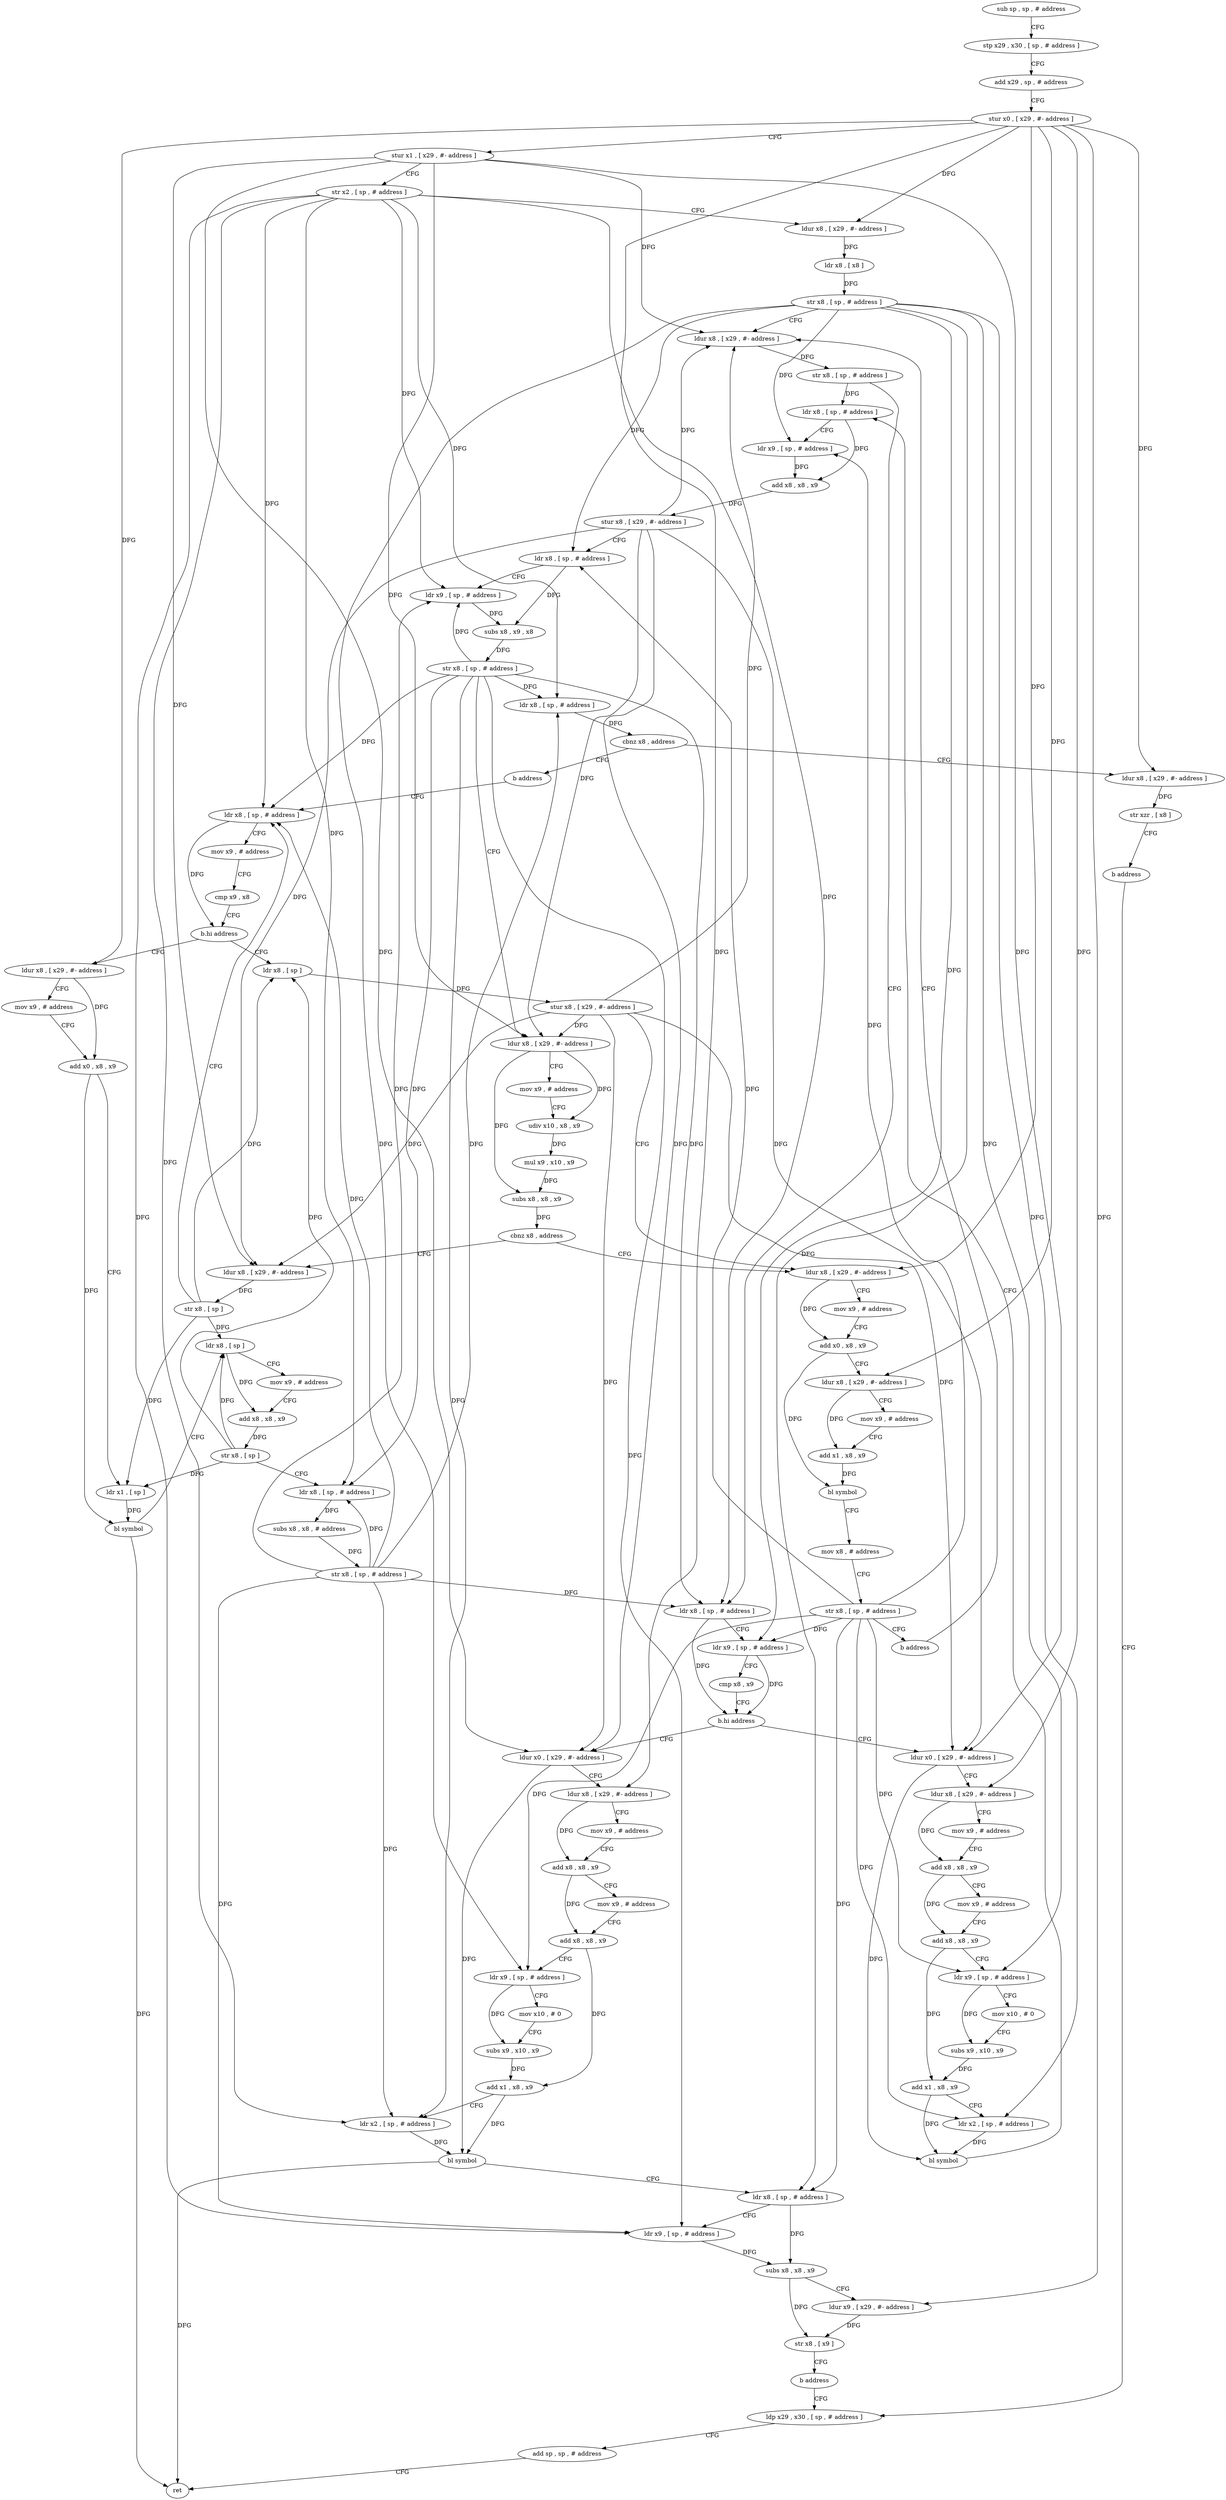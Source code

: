 digraph "func" {
"4237728" [label = "sub sp , sp , # address" ]
"4237732" [label = "stp x29 , x30 , [ sp , # address ]" ]
"4237736" [label = "add x29 , sp , # address" ]
"4237740" [label = "stur x0 , [ x29 , #- address ]" ]
"4237744" [label = "stur x1 , [ x29 , #- address ]" ]
"4237748" [label = "str x2 , [ sp , # address ]" ]
"4237752" [label = "ldur x8 , [ x29 , #- address ]" ]
"4237756" [label = "ldr x8 , [ x8 ]" ]
"4237760" [label = "str x8 , [ sp , # address ]" ]
"4237764" [label = "ldur x8 , [ x29 , #- address ]" ]
"4237860" [label = "ldur x0 , [ x29 , #- address ]" ]
"4237864" [label = "ldur x8 , [ x29 , #- address ]" ]
"4237868" [label = "mov x9 , # address" ]
"4237872" [label = "add x8 , x8 , x9" ]
"4237876" [label = "mov x9 , # address" ]
"4237880" [label = "add x8 , x8 , x9" ]
"4237884" [label = "ldr x9 , [ sp , # address ]" ]
"4237888" [label = "mov x10 , # 0" ]
"4237892" [label = "subs x9 , x10 , x9" ]
"4237896" [label = "add x1 , x8 , x9" ]
"4237900" [label = "ldr x2 , [ sp , # address ]" ]
"4237904" [label = "bl symbol" ]
"4237908" [label = "ldr x8 , [ sp , # address ]" ]
"4237912" [label = "ldr x9 , [ sp , # address ]" ]
"4237916" [label = "add x8 , x8 , x9" ]
"4237920" [label = "stur x8 , [ x29 , #- address ]" ]
"4237924" [label = "ldr x8 , [ sp , # address ]" ]
"4237928" [label = "ldr x9 , [ sp , # address ]" ]
"4237932" [label = "subs x8 , x9 , x8" ]
"4237936" [label = "str x8 , [ sp , # address ]" ]
"4237940" [label = "ldur x8 , [ x29 , #- address ]" ]
"4237944" [label = "mov x9 , # address" ]
"4237948" [label = "udiv x10 , x8 , x9" ]
"4237952" [label = "mul x9 , x10 , x9" ]
"4237956" [label = "subs x8 , x8 , x9" ]
"4237960" [label = "cbnz x8 , address" ]
"4238068" [label = "ldur x8 , [ x29 , #- address ]" ]
"4237964" [label = "ldur x8 , [ x29 , #- address ]" ]
"4237788" [label = "ldur x0 , [ x29 , #- address ]" ]
"4237792" [label = "ldur x8 , [ x29 , #- address ]" ]
"4237796" [label = "mov x9 , # address" ]
"4237800" [label = "add x8 , x8 , x9" ]
"4237804" [label = "mov x9 , # address" ]
"4237808" [label = "add x8 , x8 , x9" ]
"4237812" [label = "ldr x9 , [ sp , # address ]" ]
"4237816" [label = "mov x10 , # 0" ]
"4237820" [label = "subs x9 , x10 , x9" ]
"4237824" [label = "add x1 , x8 , x9" ]
"4237828" [label = "ldr x2 , [ sp , # address ]" ]
"4237832" [label = "bl symbol" ]
"4237836" [label = "ldr x8 , [ sp , # address ]" ]
"4237840" [label = "ldr x9 , [ sp , # address ]" ]
"4237844" [label = "subs x8 , x8 , x9" ]
"4237848" [label = "ldur x9 , [ x29 , #- address ]" ]
"4237852" [label = "str x8 , [ x9 ]" ]
"4237856" [label = "b address" ]
"4238108" [label = "ldp x29 , x30 , [ sp , # address ]" ]
"4238072" [label = "mov x9 , # address" ]
"4238076" [label = "add x0 , x8 , x9" ]
"4238080" [label = "ldur x8 , [ x29 , #- address ]" ]
"4238084" [label = "mov x9 , # address" ]
"4238088" [label = "add x1 , x8 , x9" ]
"4238092" [label = "bl symbol" ]
"4238096" [label = "mov x8 , # address" ]
"4238100" [label = "str x8 , [ sp , # address ]" ]
"4238104" [label = "b address" ]
"4237968" [label = "str x8 , [ sp ]" ]
"4237972" [label = "ldr x8 , [ sp , # address ]" ]
"4238112" [label = "add sp , sp , # address" ]
"4238116" [label = "ret" ]
"4237768" [label = "str x8 , [ sp , # address ]" ]
"4237772" [label = "ldr x8 , [ sp , # address ]" ]
"4237776" [label = "ldr x9 , [ sp , # address ]" ]
"4237780" [label = "cmp x8 , x9" ]
"4237784" [label = "b.hi address" ]
"4238060" [label = "ldr x8 , [ sp ]" ]
"4238064" [label = "stur x8 , [ x29 , #- address ]" ]
"4237988" [label = "ldur x8 , [ x29 , #- address ]" ]
"4237992" [label = "mov x9 , # address" ]
"4237996" [label = "add x0 , x8 , x9" ]
"4238000" [label = "ldr x1 , [ sp ]" ]
"4238004" [label = "bl symbol" ]
"4238008" [label = "ldr x8 , [ sp ]" ]
"4238012" [label = "mov x9 , # address" ]
"4238016" [label = "add x8 , x8 , x9" ]
"4238020" [label = "str x8 , [ sp ]" ]
"4238024" [label = "ldr x8 , [ sp , # address ]" ]
"4238028" [label = "subs x8 , x8 , # address" ]
"4238032" [label = "str x8 , [ sp , # address ]" ]
"4238036" [label = "ldr x8 , [ sp , # address ]" ]
"4238040" [label = "cbnz x8 , address" ]
"4238056" [label = "b address" ]
"4238044" [label = "ldur x8 , [ x29 , #- address ]" ]
"4238048" [label = "str xzr , [ x8 ]" ]
"4238052" [label = "b address" ]
"4237976" [label = "mov x9 , # address" ]
"4237980" [label = "cmp x9 , x8" ]
"4237984" [label = "b.hi address" ]
"4237728" -> "4237732" [ label = "CFG" ]
"4237732" -> "4237736" [ label = "CFG" ]
"4237736" -> "4237740" [ label = "CFG" ]
"4237740" -> "4237744" [ label = "CFG" ]
"4237740" -> "4237752" [ label = "DFG" ]
"4237740" -> "4237864" [ label = "DFG" ]
"4237740" -> "4237792" [ label = "DFG" ]
"4237740" -> "4237848" [ label = "DFG" ]
"4237740" -> "4238068" [ label = "DFG" ]
"4237740" -> "4238080" [ label = "DFG" ]
"4237740" -> "4237988" [ label = "DFG" ]
"4237740" -> "4238044" [ label = "DFG" ]
"4237744" -> "4237748" [ label = "CFG" ]
"4237744" -> "4237764" [ label = "DFG" ]
"4237744" -> "4237860" [ label = "DFG" ]
"4237744" -> "4237940" [ label = "DFG" ]
"4237744" -> "4237788" [ label = "DFG" ]
"4237744" -> "4237964" [ label = "DFG" ]
"4237748" -> "4237752" [ label = "CFG" ]
"4237748" -> "4237772" [ label = "DFG" ]
"4237748" -> "4237928" [ label = "DFG" ]
"4237748" -> "4237828" [ label = "DFG" ]
"4237748" -> "4237840" [ label = "DFG" ]
"4237748" -> "4237972" [ label = "DFG" ]
"4237748" -> "4238024" [ label = "DFG" ]
"4237748" -> "4238036" [ label = "DFG" ]
"4237752" -> "4237756" [ label = "DFG" ]
"4237756" -> "4237760" [ label = "DFG" ]
"4237760" -> "4237764" [ label = "CFG" ]
"4237760" -> "4237776" [ label = "DFG" ]
"4237760" -> "4237884" [ label = "DFG" ]
"4237760" -> "4237900" [ label = "DFG" ]
"4237760" -> "4237912" [ label = "DFG" ]
"4237760" -> "4237924" [ label = "DFG" ]
"4237760" -> "4237812" [ label = "DFG" ]
"4237760" -> "4237836" [ label = "DFG" ]
"4237764" -> "4237768" [ label = "DFG" ]
"4237860" -> "4237864" [ label = "CFG" ]
"4237860" -> "4237904" [ label = "DFG" ]
"4237864" -> "4237868" [ label = "CFG" ]
"4237864" -> "4237872" [ label = "DFG" ]
"4237868" -> "4237872" [ label = "CFG" ]
"4237872" -> "4237876" [ label = "CFG" ]
"4237872" -> "4237880" [ label = "DFG" ]
"4237876" -> "4237880" [ label = "CFG" ]
"4237880" -> "4237884" [ label = "CFG" ]
"4237880" -> "4237896" [ label = "DFG" ]
"4237884" -> "4237888" [ label = "CFG" ]
"4237884" -> "4237892" [ label = "DFG" ]
"4237888" -> "4237892" [ label = "CFG" ]
"4237892" -> "4237896" [ label = "DFG" ]
"4237896" -> "4237900" [ label = "CFG" ]
"4237896" -> "4237904" [ label = "DFG" ]
"4237900" -> "4237904" [ label = "DFG" ]
"4237904" -> "4237908" [ label = "CFG" ]
"4237908" -> "4237912" [ label = "CFG" ]
"4237908" -> "4237916" [ label = "DFG" ]
"4237912" -> "4237916" [ label = "DFG" ]
"4237916" -> "4237920" [ label = "DFG" ]
"4237920" -> "4237924" [ label = "CFG" ]
"4237920" -> "4237764" [ label = "DFG" ]
"4237920" -> "4237860" [ label = "DFG" ]
"4237920" -> "4237940" [ label = "DFG" ]
"4237920" -> "4237788" [ label = "DFG" ]
"4237920" -> "4237964" [ label = "DFG" ]
"4237924" -> "4237928" [ label = "CFG" ]
"4237924" -> "4237932" [ label = "DFG" ]
"4237928" -> "4237932" [ label = "DFG" ]
"4237932" -> "4237936" [ label = "DFG" ]
"4237936" -> "4237940" [ label = "CFG" ]
"4237936" -> "4237772" [ label = "DFG" ]
"4237936" -> "4237928" [ label = "DFG" ]
"4237936" -> "4237828" [ label = "DFG" ]
"4237936" -> "4237840" [ label = "DFG" ]
"4237936" -> "4237972" [ label = "DFG" ]
"4237936" -> "4238024" [ label = "DFG" ]
"4237936" -> "4238036" [ label = "DFG" ]
"4237940" -> "4237944" [ label = "CFG" ]
"4237940" -> "4237948" [ label = "DFG" ]
"4237940" -> "4237956" [ label = "DFG" ]
"4237944" -> "4237948" [ label = "CFG" ]
"4237948" -> "4237952" [ label = "DFG" ]
"4237952" -> "4237956" [ label = "DFG" ]
"4237956" -> "4237960" [ label = "DFG" ]
"4237960" -> "4238068" [ label = "CFG" ]
"4237960" -> "4237964" [ label = "CFG" ]
"4238068" -> "4238072" [ label = "CFG" ]
"4238068" -> "4238076" [ label = "DFG" ]
"4237964" -> "4237968" [ label = "DFG" ]
"4237788" -> "4237792" [ label = "CFG" ]
"4237788" -> "4237832" [ label = "DFG" ]
"4237792" -> "4237796" [ label = "CFG" ]
"4237792" -> "4237800" [ label = "DFG" ]
"4237796" -> "4237800" [ label = "CFG" ]
"4237800" -> "4237804" [ label = "CFG" ]
"4237800" -> "4237808" [ label = "DFG" ]
"4237804" -> "4237808" [ label = "CFG" ]
"4237808" -> "4237812" [ label = "CFG" ]
"4237808" -> "4237824" [ label = "DFG" ]
"4237812" -> "4237816" [ label = "CFG" ]
"4237812" -> "4237820" [ label = "DFG" ]
"4237816" -> "4237820" [ label = "CFG" ]
"4237820" -> "4237824" [ label = "DFG" ]
"4237824" -> "4237828" [ label = "CFG" ]
"4237824" -> "4237832" [ label = "DFG" ]
"4237828" -> "4237832" [ label = "DFG" ]
"4237832" -> "4237836" [ label = "CFG" ]
"4237832" -> "4238116" [ label = "DFG" ]
"4237836" -> "4237840" [ label = "CFG" ]
"4237836" -> "4237844" [ label = "DFG" ]
"4237840" -> "4237844" [ label = "DFG" ]
"4237844" -> "4237848" [ label = "CFG" ]
"4237844" -> "4237852" [ label = "DFG" ]
"4237848" -> "4237852" [ label = "DFG" ]
"4237852" -> "4237856" [ label = "CFG" ]
"4237856" -> "4238108" [ label = "CFG" ]
"4238108" -> "4238112" [ label = "CFG" ]
"4238072" -> "4238076" [ label = "CFG" ]
"4238076" -> "4238080" [ label = "CFG" ]
"4238076" -> "4238092" [ label = "DFG" ]
"4238080" -> "4238084" [ label = "CFG" ]
"4238080" -> "4238088" [ label = "DFG" ]
"4238084" -> "4238088" [ label = "CFG" ]
"4238088" -> "4238092" [ label = "DFG" ]
"4238092" -> "4238096" [ label = "CFG" ]
"4238096" -> "4238100" [ label = "CFG" ]
"4238100" -> "4238104" [ label = "CFG" ]
"4238100" -> "4237776" [ label = "DFG" ]
"4238100" -> "4237884" [ label = "DFG" ]
"4238100" -> "4237900" [ label = "DFG" ]
"4238100" -> "4237912" [ label = "DFG" ]
"4238100" -> "4237924" [ label = "DFG" ]
"4238100" -> "4237812" [ label = "DFG" ]
"4238100" -> "4237836" [ label = "DFG" ]
"4238104" -> "4237764" [ label = "CFG" ]
"4237968" -> "4237972" [ label = "CFG" ]
"4237968" -> "4238060" [ label = "DFG" ]
"4237968" -> "4238000" [ label = "DFG" ]
"4237968" -> "4238008" [ label = "DFG" ]
"4237972" -> "4237976" [ label = "CFG" ]
"4237972" -> "4237984" [ label = "DFG" ]
"4238112" -> "4238116" [ label = "CFG" ]
"4237768" -> "4237772" [ label = "CFG" ]
"4237768" -> "4237908" [ label = "DFG" ]
"4237772" -> "4237776" [ label = "CFG" ]
"4237772" -> "4237784" [ label = "DFG" ]
"4237776" -> "4237780" [ label = "CFG" ]
"4237776" -> "4237784" [ label = "DFG" ]
"4237780" -> "4237784" [ label = "CFG" ]
"4237784" -> "4237860" [ label = "CFG" ]
"4237784" -> "4237788" [ label = "CFG" ]
"4238060" -> "4238064" [ label = "DFG" ]
"4238064" -> "4238068" [ label = "CFG" ]
"4238064" -> "4237764" [ label = "DFG" ]
"4238064" -> "4237860" [ label = "DFG" ]
"4238064" -> "4237940" [ label = "DFG" ]
"4238064" -> "4237788" [ label = "DFG" ]
"4238064" -> "4237964" [ label = "DFG" ]
"4237988" -> "4237992" [ label = "CFG" ]
"4237988" -> "4237996" [ label = "DFG" ]
"4237992" -> "4237996" [ label = "CFG" ]
"4237996" -> "4238000" [ label = "CFG" ]
"4237996" -> "4238004" [ label = "DFG" ]
"4238000" -> "4238004" [ label = "DFG" ]
"4238004" -> "4238008" [ label = "CFG" ]
"4238004" -> "4238116" [ label = "DFG" ]
"4238008" -> "4238012" [ label = "CFG" ]
"4238008" -> "4238016" [ label = "DFG" ]
"4238012" -> "4238016" [ label = "CFG" ]
"4238016" -> "4238020" [ label = "DFG" ]
"4238020" -> "4238024" [ label = "CFG" ]
"4238020" -> "4238060" [ label = "DFG" ]
"4238020" -> "4238000" [ label = "DFG" ]
"4238020" -> "4238008" [ label = "DFG" ]
"4238024" -> "4238028" [ label = "DFG" ]
"4238028" -> "4238032" [ label = "DFG" ]
"4238032" -> "4238036" [ label = "DFG" ]
"4238032" -> "4237772" [ label = "DFG" ]
"4238032" -> "4237928" [ label = "DFG" ]
"4238032" -> "4237828" [ label = "DFG" ]
"4238032" -> "4237840" [ label = "DFG" ]
"4238032" -> "4237972" [ label = "DFG" ]
"4238032" -> "4238024" [ label = "DFG" ]
"4238036" -> "4238040" [ label = "DFG" ]
"4238040" -> "4238056" [ label = "CFG" ]
"4238040" -> "4238044" [ label = "CFG" ]
"4238056" -> "4237972" [ label = "CFG" ]
"4238044" -> "4238048" [ label = "DFG" ]
"4238048" -> "4238052" [ label = "CFG" ]
"4238052" -> "4238108" [ label = "CFG" ]
"4237976" -> "4237980" [ label = "CFG" ]
"4237980" -> "4237984" [ label = "CFG" ]
"4237984" -> "4238060" [ label = "CFG" ]
"4237984" -> "4237988" [ label = "CFG" ]
}
